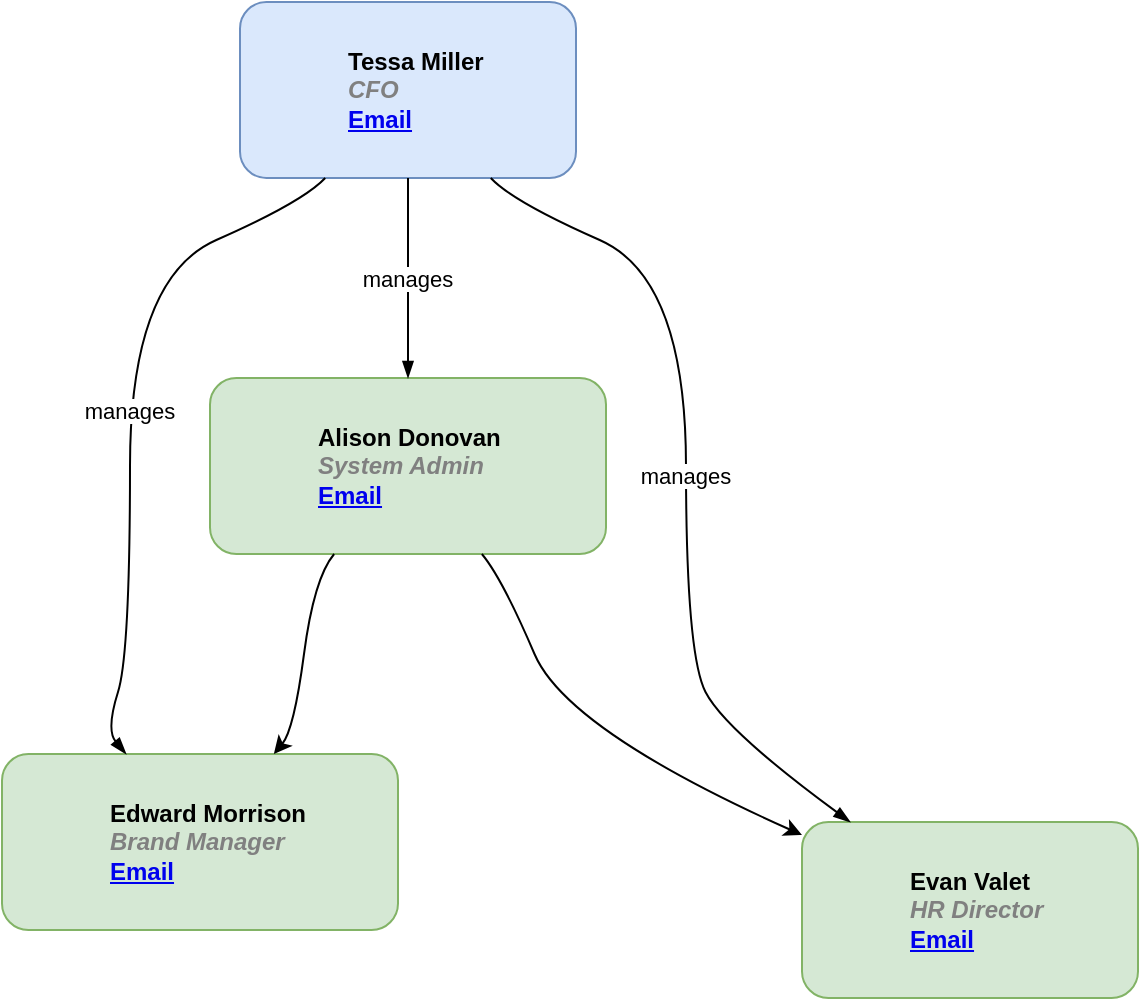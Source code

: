 <mxfile>
    <diagram id="Sp49NLmYLnaFWZMvKvvO" name="Page-1">
        <mxGraphModel dx="629" dy="464" grid="1" gridSize="10" guides="1" tooltips="1" connect="1" arrows="1" fold="1" page="1" pageScale="1" pageWidth="850" pageHeight="1100" math="0" shadow="0">
            <root>
                <mxCell id="0"/>
                <mxCell id="1" parent="0"/>
                <UserObject label="%name%&lt;br&gt;&lt;i style=&quot;color:gray;&quot;&gt;%position%&lt;/i&gt;&lt;br&gt;&lt;a href=&quot;mailto:%email%&quot;&gt;Email&lt;/a&gt;" name="Tessa Miller" position="CFO" location="Office 1" email="me@example.com" placeholders="1" link="https://www.draw.io" id="2">
                    <mxCell style="label;image=https://cdn3.iconfinder.com/data/icons/user-avatars-1/512/users-3-128.png;whiteSpace=wrap;html=1;rounded=1;fillColor=#dae8fc;strokeColor=#6c8ebf;" parent="1" vertex="1">
                        <mxGeometry x="139" y="20" width="168" height="88" as="geometry"/>
                    </mxCell>
                </UserObject>
                <UserObject label="%name%&lt;br&gt;&lt;i style=&quot;color:gray;&quot;&gt;%position%&lt;/i&gt;&lt;br&gt;&lt;a href=&quot;mailto:%email%&quot;&gt;Email&lt;/a&gt;" name="Edward Morrison" position="Brand Manager" location="Office 2" email="me@example.com" placeholders="1" link="https://www.draw.io" id="3">
                    <mxCell style="label;image=https://cdn3.iconfinder.com/data/icons/user-avatars-1/512/users-10-3-128.png;whiteSpace=wrap;html=1;rounded=1;fillColor=#d5e8d4;strokeColor=#82b366;" parent="1" vertex="1">
                        <mxGeometry x="20" y="396" width="198" height="88" as="geometry"/>
                    </mxCell>
                </UserObject>
                <UserObject label="%name%&lt;br&gt;&lt;i style=&quot;color:gray;&quot;&gt;%position%&lt;/i&gt;&lt;br&gt;&lt;a href=&quot;mailto:%email%&quot;&gt;Email&lt;/a&gt;" name="Alison Donovan" position="System Admin" location="Office 3" email="me@example.com" placeholders="1" link="https://www.draw.io" id="4">
                    <mxCell style="label;image=https://cdn3.iconfinder.com/data/icons/user-avatars-1/512/users-2-128.png;whiteSpace=wrap;html=1;rounded=1;fillColor=#d5e8d4;strokeColor=#82b366;" parent="1" vertex="1">
                        <mxGeometry x="124" y="208" width="198" height="88" as="geometry"/>
                    </mxCell>
                </UserObject>
                <UserObject label="%name%&lt;br&gt;&lt;i style=&quot;color:gray;&quot;&gt;%position%&lt;/i&gt;&lt;br&gt;&lt;a href=&quot;mailto:%email%&quot;&gt;Email&lt;/a&gt;" name="Evan Valet" position="HR Director" location="Office 4" email="me@example.com" placeholders="1" link="https://www.draw.io" id="5">
                    <mxCell style="label;image=https://cdn3.iconfinder.com/data/icons/user-avatars-1/512/users-9-2-128.png;whiteSpace=wrap;html=1;rounded=1;fillColor=#d5e8d4;strokeColor=#82b366;" parent="1" vertex="1">
                        <mxGeometry x="420" y="430" width="168" height="88" as="geometry"/>
                    </mxCell>
                </UserObject>
                <mxCell id="6" value="manages" style="curved=1;endArrow=blockThin;endFill=1;fontSize=11;" parent="1" source="2" target="3" edge="1">
                    <mxGeometry relative="1" as="geometry">
                        <Array as="points">
                            <mxPoint x="170.333" y="120"/>
                            <mxPoint x="84" y="158"/>
                            <mxPoint x="84" y="346"/>
                            <mxPoint x="72" y="384"/>
                        </Array>
                    </mxGeometry>
                </mxCell>
                <mxCell id="7" value="manages" style="curved=1;endArrow=blockThin;endFill=1;fontSize=11;" parent="1" source="2" target="4" edge="1">
                    <mxGeometry relative="1" as="geometry">
                        <Array as="points">
                            <mxPoint x="223" y="122"/>
                            <mxPoint x="223" y="196"/>
                        </Array>
                    </mxGeometry>
                </mxCell>
                <mxCell id="8" value="manages" style="curved=1;endArrow=blockThin;endFill=1;fontSize=11;" parent="1" source="2" target="5" edge="1">
                    <mxGeometry relative="1" as="geometry">
                        <Array as="points">
                            <mxPoint x="275.667" y="120"/>
                            <mxPoint x="362" y="158"/>
                            <mxPoint x="362" y="346"/>
                            <mxPoint x="381.5" y="384"/>
                        </Array>
                    </mxGeometry>
                </mxCell>
                <mxCell id="9" value="" style="curved=1;fontSize=11;" parent="1" source="4" target="3" edge="1">
                    <mxGeometry relative="1" as="geometry">
                        <Array as="points">
                            <mxPoint x="176" y="308"/>
                            <mxPoint x="166" y="384"/>
                        </Array>
                    </mxGeometry>
                </mxCell>
                <mxCell id="10" value="" style="curved=1;fontSize=11;" parent="1" source="4" target="5" edge="1">
                    <mxGeometry relative="1" as="geometry">
                        <Array as="points">
                            <mxPoint x="270" y="308"/>
                            <mxPoint x="302.5" y="384"/>
                        </Array>
                    </mxGeometry>
                </mxCell>
            </root>
        </mxGraphModel>
    </diagram>
</mxfile>